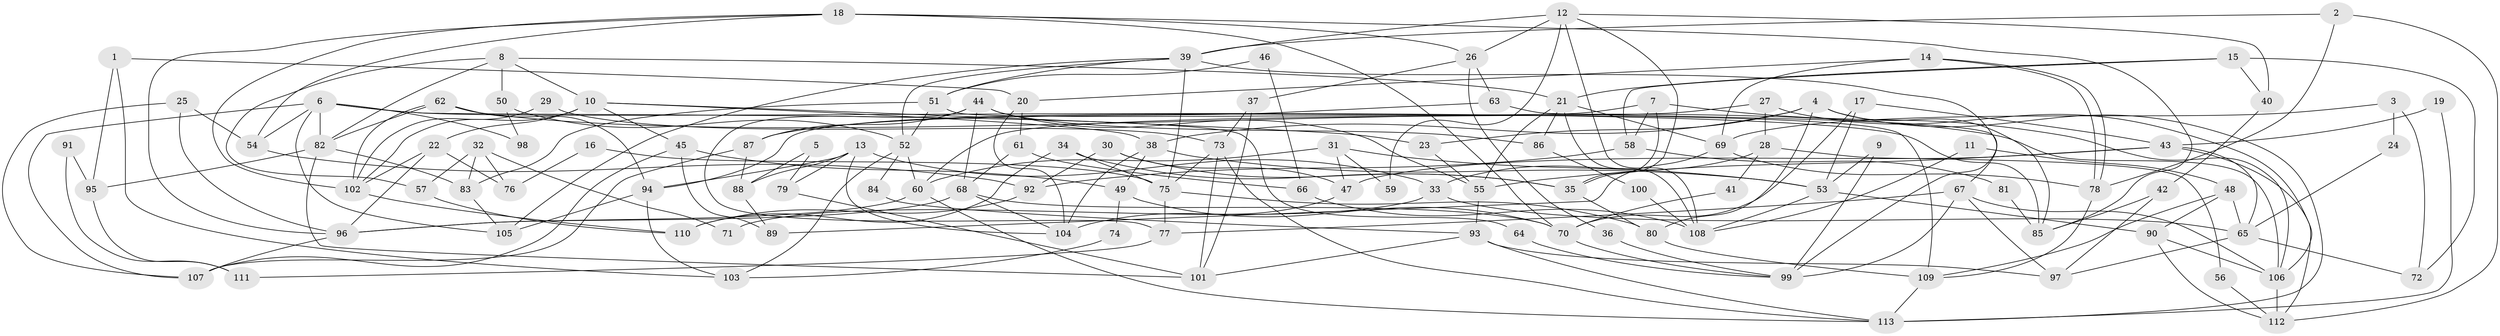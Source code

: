 // coarse degree distribution, {3: 0.16417910447761194, 4: 0.1791044776119403, 2: 0.208955223880597, 5: 0.208955223880597, 6: 0.05970149253731343, 8: 0.08955223880597014, 7: 0.029850746268656716, 9: 0.029850746268656716, 11: 0.014925373134328358, 10: 0.014925373134328358}
// Generated by graph-tools (version 1.1) at 2025/54/03/04/25 21:54:19]
// undirected, 113 vertices, 226 edges
graph export_dot {
graph [start="1"]
  node [color=gray90,style=filled];
  1;
  2;
  3;
  4;
  5;
  6;
  7;
  8;
  9;
  10;
  11;
  12;
  13;
  14;
  15;
  16;
  17;
  18;
  19;
  20;
  21;
  22;
  23;
  24;
  25;
  26;
  27;
  28;
  29;
  30;
  31;
  32;
  33;
  34;
  35;
  36;
  37;
  38;
  39;
  40;
  41;
  42;
  43;
  44;
  45;
  46;
  47;
  48;
  49;
  50;
  51;
  52;
  53;
  54;
  55;
  56;
  57;
  58;
  59;
  60;
  61;
  62;
  63;
  64;
  65;
  66;
  67;
  68;
  69;
  70;
  71;
  72;
  73;
  74;
  75;
  76;
  77;
  78;
  79;
  80;
  81;
  82;
  83;
  84;
  85;
  86;
  87;
  88;
  89;
  90;
  91;
  92;
  93;
  94;
  95;
  96;
  97;
  98;
  99;
  100;
  101;
  102;
  103;
  104;
  105;
  106;
  107;
  108;
  109;
  110;
  111;
  112;
  113;
  1 -- 20;
  1 -- 103;
  1 -- 95;
  2 -- 39;
  2 -- 78;
  2 -- 112;
  3 -- 69;
  3 -- 72;
  3 -- 24;
  4 -- 85;
  4 -- 80;
  4 -- 23;
  4 -- 38;
  4 -- 113;
  5 -- 88;
  5 -- 79;
  6 -- 105;
  6 -- 82;
  6 -- 54;
  6 -- 64;
  6 -- 85;
  6 -- 98;
  6 -- 107;
  7 -- 35;
  7 -- 106;
  7 -- 58;
  7 -- 94;
  8 -- 82;
  8 -- 10;
  8 -- 21;
  8 -- 50;
  8 -- 57;
  9 -- 53;
  9 -- 99;
  10 -- 45;
  10 -- 38;
  10 -- 22;
  10 -- 23;
  10 -- 102;
  11 -- 48;
  11 -- 108;
  12 -- 39;
  12 -- 40;
  12 -- 26;
  12 -- 35;
  12 -- 59;
  12 -- 108;
  13 -- 94;
  13 -- 104;
  13 -- 33;
  13 -- 79;
  13 -- 88;
  14 -- 78;
  14 -- 78;
  14 -- 69;
  14 -- 20;
  15 -- 21;
  15 -- 58;
  15 -- 40;
  15 -- 72;
  16 -- 75;
  16 -- 76;
  17 -- 43;
  17 -- 53;
  17 -- 70;
  18 -- 54;
  18 -- 96;
  18 -- 26;
  18 -- 70;
  18 -- 85;
  18 -- 102;
  19 -- 113;
  19 -- 43;
  20 -- 104;
  20 -- 61;
  21 -- 55;
  21 -- 69;
  21 -- 86;
  21 -- 108;
  22 -- 102;
  22 -- 76;
  22 -- 96;
  23 -- 55;
  24 -- 65;
  25 -- 96;
  25 -- 107;
  25 -- 54;
  26 -- 36;
  26 -- 37;
  26 -- 63;
  27 -- 60;
  27 -- 106;
  27 -- 28;
  28 -- 33;
  28 -- 41;
  28 -- 56;
  29 -- 102;
  29 -- 73;
  30 -- 92;
  30 -- 35;
  30 -- 47;
  31 -- 47;
  31 -- 53;
  31 -- 59;
  31 -- 60;
  32 -- 83;
  32 -- 57;
  32 -- 71;
  32 -- 76;
  33 -- 65;
  33 -- 71;
  34 -- 75;
  34 -- 35;
  34 -- 110;
  35 -- 80;
  36 -- 99;
  37 -- 73;
  37 -- 101;
  38 -- 53;
  38 -- 49;
  38 -- 104;
  39 -- 105;
  39 -- 51;
  39 -- 52;
  39 -- 75;
  39 -- 99;
  40 -- 42;
  41 -- 70;
  42 -- 97;
  42 -- 85;
  43 -- 112;
  43 -- 47;
  43 -- 55;
  43 -- 65;
  44 -- 55;
  44 -- 68;
  44 -- 77;
  44 -- 86;
  44 -- 87;
  45 -- 107;
  45 -- 49;
  45 -- 89;
  46 -- 51;
  46 -- 66;
  47 -- 104;
  48 -- 65;
  48 -- 109;
  48 -- 90;
  49 -- 70;
  49 -- 74;
  50 -- 52;
  50 -- 98;
  51 -- 52;
  51 -- 109;
  51 -- 83;
  52 -- 60;
  52 -- 84;
  52 -- 103;
  53 -- 90;
  53 -- 108;
  54 -- 92;
  55 -- 93;
  56 -- 112;
  57 -- 110;
  58 -- 92;
  58 -- 81;
  60 -- 96;
  60 -- 113;
  61 -- 68;
  61 -- 66;
  62 -- 102;
  62 -- 106;
  62 -- 82;
  62 -- 94;
  63 -- 67;
  63 -- 87;
  64 -- 99;
  65 -- 97;
  65 -- 72;
  66 -- 108;
  67 -- 99;
  67 -- 77;
  67 -- 97;
  67 -- 106;
  68 -- 70;
  68 -- 96;
  68 -- 104;
  69 -- 89;
  69 -- 78;
  70 -- 99;
  73 -- 113;
  73 -- 101;
  73 -- 75;
  74 -- 103;
  75 -- 77;
  75 -- 80;
  77 -- 111;
  78 -- 109;
  79 -- 101;
  80 -- 109;
  81 -- 85;
  82 -- 101;
  82 -- 83;
  82 -- 95;
  83 -- 105;
  84 -- 93;
  86 -- 100;
  87 -- 88;
  87 -- 107;
  88 -- 89;
  90 -- 112;
  90 -- 106;
  91 -- 111;
  91 -- 95;
  92 -- 110;
  93 -- 113;
  93 -- 97;
  93 -- 101;
  94 -- 103;
  94 -- 105;
  95 -- 111;
  96 -- 107;
  100 -- 108;
  102 -- 110;
  106 -- 112;
  109 -- 113;
}
